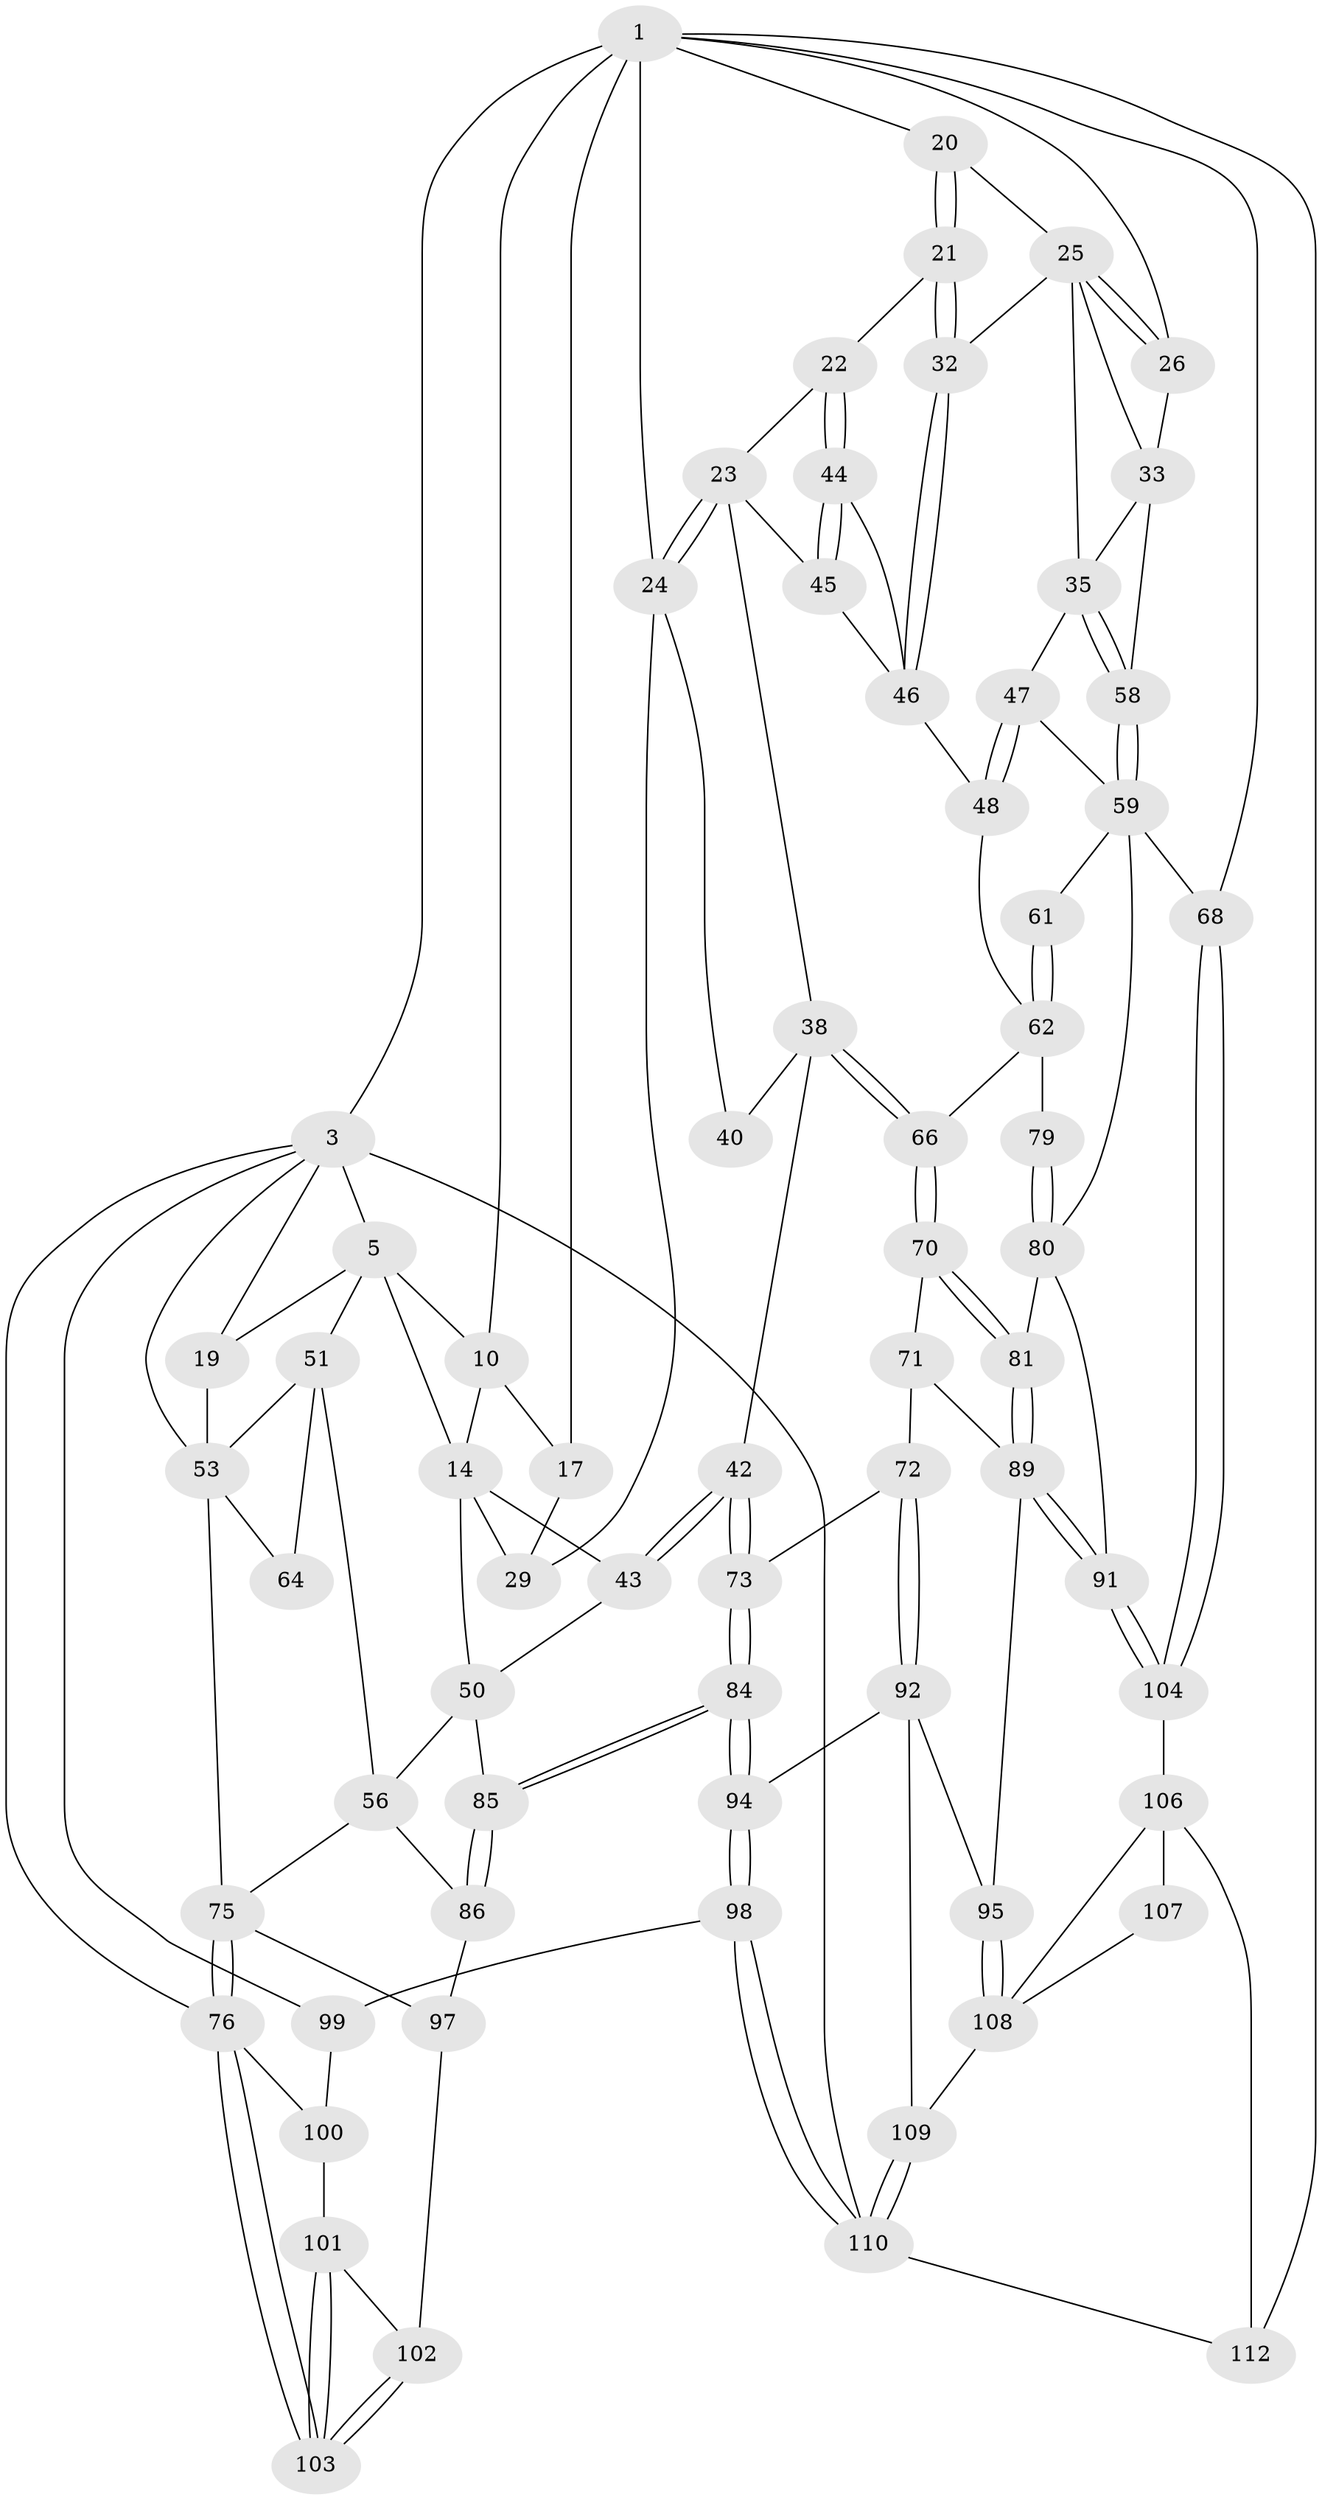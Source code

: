 // original degree distribution, {3: 0.017241379310344827, 6: 0.2413793103448276, 5: 0.4827586206896552, 4: 0.25862068965517243}
// Generated by graph-tools (version 1.1) at 2025/21/03/04/25 18:21:37]
// undirected, 69 vertices, 154 edges
graph export_dot {
graph [start="1"]
  node [color=gray90,style=filled];
  1 [pos="+0.6346452924605709+0",super="+2+7"];
  3 [pos="+0+0",super="+4+78"];
  5 [pos="+0+0",super="+6+11"];
  10 [pos="+0.33162719683621245+0.028926725077798105",super="+12"];
  14 [pos="+0.21047283144725676+0.225938406766219",super="+15+41"];
  17 [pos="+0.3658310990125597+0.10981535501496394"];
  19 [pos="+0.11884546964108252+0.23394902953264826"];
  20 [pos="+0.6790659560156943+0"];
  21 [pos="+0.6873574673567614+0.20013279589640395"];
  22 [pos="+0.6830040439554028+0.20300698165366748"];
  23 [pos="+0.5590155830547697+0.225165690643384",super="+37"];
  24 [pos="+0.5008064067818906+0.16915782419965109",super="+27"];
  25 [pos="+0.829049463237326+0.08375545716131544",super="+30"];
  26 [pos="+1+0"];
  29 [pos="+0.4210390566567277+0.18851825227223915"];
  32 [pos="+0.7307695472353456+0.2392052958538586"];
  33 [pos="+0.9709864550646384+0.15914641782386954",super="+34"];
  35 [pos="+0.9027699540002802+0.28924121702081274",super="+36"];
  38 [pos="+0.5387014618516922+0.3850283903255022",super="+39"];
  40 [pos="+0.5257348498511821+0.37497838788358534"];
  42 [pos="+0.42881251970570283+0.4510876850071906"];
  43 [pos="+0.4028061045311386+0.4402716951917357"];
  44 [pos="+0.6053818387044771+0.3267083425522261"];
  45 [pos="+0.5822487015125195+0.3624465439350575"];
  46 [pos="+0.7377014145981623+0.28087855582328747",super="+49"];
  47 [pos="+0.8813445325420315+0.346052887304016"];
  48 [pos="+0.763625148508975+0.3694192553014386"];
  50 [pos="+0.23495833168549946+0.4381312253751153",super="+55"];
  51 [pos="+0.01969338566740215+0.3051239097657773",super="+52+57"];
  53 [pos="+0+0.3290434731184698",super="+74+54"];
  56 [pos="+0.14628611973312647+0.46514772335379506",super="+82"];
  58 [pos="+1+0.3048220236019186"];
  59 [pos="+1+0.40625229058369294",super="+60+69"];
  61 [pos="+0.9442400408698899+0.538471707986173"];
  62 [pos="+0.9441242471364786+0.5384664207532163",super="+63"];
  64 [pos="+0.12264132966506645+0.4655041561062605"];
  66 [pos="+0.6604306400382034+0.47368216658204726"];
  68 [pos="+1+1"];
  70 [pos="+0.5940039769602625+0.5904757100486127"];
  71 [pos="+0.5472499725036531+0.5942623304564318"];
  72 [pos="+0.4905908325730611+0.5775617053443735"];
  73 [pos="+0.4476253783697561+0.5052499358446815"];
  75 [pos="+0+0.6621355892337973",super="+83"];
  76 [pos="+0+0.7515272800089783",super="+77"];
  79 [pos="+0.750616847979064+0.5803939387401711"];
  80 [pos="+0.7381467992996906+0.6020684937016518",super="+88"];
  81 [pos="+0.6951171406433578+0.622138822640211"];
  84 [pos="+0.2696619583347166+0.7111621030627463"];
  85 [pos="+0.21346763584995684+0.6695190943598627"];
  86 [pos="+0.16369264306923284+0.6887174802708508"];
  89 [pos="+0.6720703156242422+0.7233986068080159",super="+90"];
  91 [pos="+0.8201660899806844+0.7724272224729763"];
  92 [pos="+0.4457275416943366+0.7112971479600579",super="+96+93"];
  94 [pos="+0.289079768304736+0.7357054867950235"];
  95 [pos="+0.5981178835699201+0.8108470083817553"];
  97 [pos="+0.15525355198273333+0.6946999535780422"];
  98 [pos="+0.24430259920375225+0.8269040221429533"];
  99 [pos="+0.11660029611319894+0.8982986101085113"];
  100 [pos="+0.1151433191663631+0.8972906446664132"];
  101 [pos="+0.10693531237801582+0.8874395693813889"];
  102 [pos="+0.12547889077662006+0.7456554136872564"];
  103 [pos="+0+0.7666598233032198"];
  104 [pos="+0.8209694443329792+0.822888042809413"];
  106 [pos="+0.7601901405554861+0.8539331585620795",super="+113"];
  107 [pos="+0.6001401059171718+0.8197841991993898"];
  108 [pos="+0.599674251697059+0.8192919550855782",super="+111"];
  109 [pos="+0.4113980801095496+0.9291816980420027"];
  110 [pos="+0.36553034072701246+1",super="+116"];
  112 [pos="+0.6881049777203563+1"];
  1 -- 112;
  1 -- 3 [weight=2];
  1 -- 68;
  1 -- 26;
  1 -- 17;
  1 -- 20;
  1 -- 24;
  1 -- 10;
  3 -- 19;
  3 -- 5;
  3 -- 99;
  3 -- 53;
  3 -- 110;
  3 -- 76;
  5 -- 10 [weight=2];
  5 -- 51;
  5 -- 19;
  5 -- 14;
  10 -- 17;
  10 -- 14;
  14 -- 50;
  14 -- 43;
  14 -- 29;
  17 -- 29;
  19 -- 53;
  20 -- 21;
  20 -- 21;
  20 -- 25;
  21 -- 22;
  21 -- 32;
  21 -- 32;
  22 -- 23;
  22 -- 44;
  22 -- 44;
  23 -- 24;
  23 -- 24;
  23 -- 45;
  23 -- 38;
  24 -- 40 [weight=2];
  24 -- 29;
  25 -- 26;
  25 -- 26;
  25 -- 32;
  25 -- 33;
  25 -- 35;
  26 -- 33;
  32 -- 46;
  32 -- 46;
  33 -- 35;
  33 -- 58;
  35 -- 58;
  35 -- 58;
  35 -- 47;
  38 -- 66;
  38 -- 66;
  38 -- 40;
  38 -- 42;
  42 -- 43;
  42 -- 43;
  42 -- 73;
  42 -- 73;
  43 -- 50;
  44 -- 45;
  44 -- 45;
  44 -- 46;
  45 -- 46;
  46 -- 48;
  47 -- 48;
  47 -- 48;
  47 -- 59;
  48 -- 62;
  50 -- 56;
  50 -- 85;
  51 -- 64 [weight=2];
  51 -- 53;
  51 -- 56;
  53 -- 64;
  53 -- 75;
  56 -- 75;
  56 -- 86;
  58 -- 59;
  58 -- 59;
  59 -- 61 [weight=2];
  59 -- 68;
  59 -- 80;
  61 -- 62;
  61 -- 62;
  62 -- 79 [weight=2];
  62 -- 66;
  66 -- 70;
  66 -- 70;
  68 -- 104;
  68 -- 104;
  70 -- 71;
  70 -- 81;
  70 -- 81;
  71 -- 72;
  71 -- 89;
  72 -- 73;
  72 -- 92;
  72 -- 92;
  73 -- 84;
  73 -- 84;
  75 -- 76;
  75 -- 76;
  75 -- 97;
  76 -- 103;
  76 -- 103;
  76 -- 100;
  79 -- 80;
  79 -- 80;
  80 -- 81;
  80 -- 91;
  81 -- 89;
  81 -- 89;
  84 -- 85;
  84 -- 85;
  84 -- 94;
  84 -- 94;
  85 -- 86;
  85 -- 86;
  86 -- 97;
  89 -- 91;
  89 -- 91;
  89 -- 95;
  91 -- 104;
  91 -- 104;
  92 -- 95;
  92 -- 109;
  92 -- 94;
  94 -- 98;
  94 -- 98;
  95 -- 108;
  95 -- 108;
  97 -- 102;
  98 -- 99;
  98 -- 110;
  98 -- 110;
  99 -- 100;
  100 -- 101;
  101 -- 102;
  101 -- 103;
  101 -- 103;
  102 -- 103;
  102 -- 103;
  104 -- 106;
  106 -- 107 [weight=2];
  106 -- 112;
  106 -- 108;
  107 -- 108;
  108 -- 109;
  109 -- 110;
  109 -- 110;
  110 -- 112;
}
